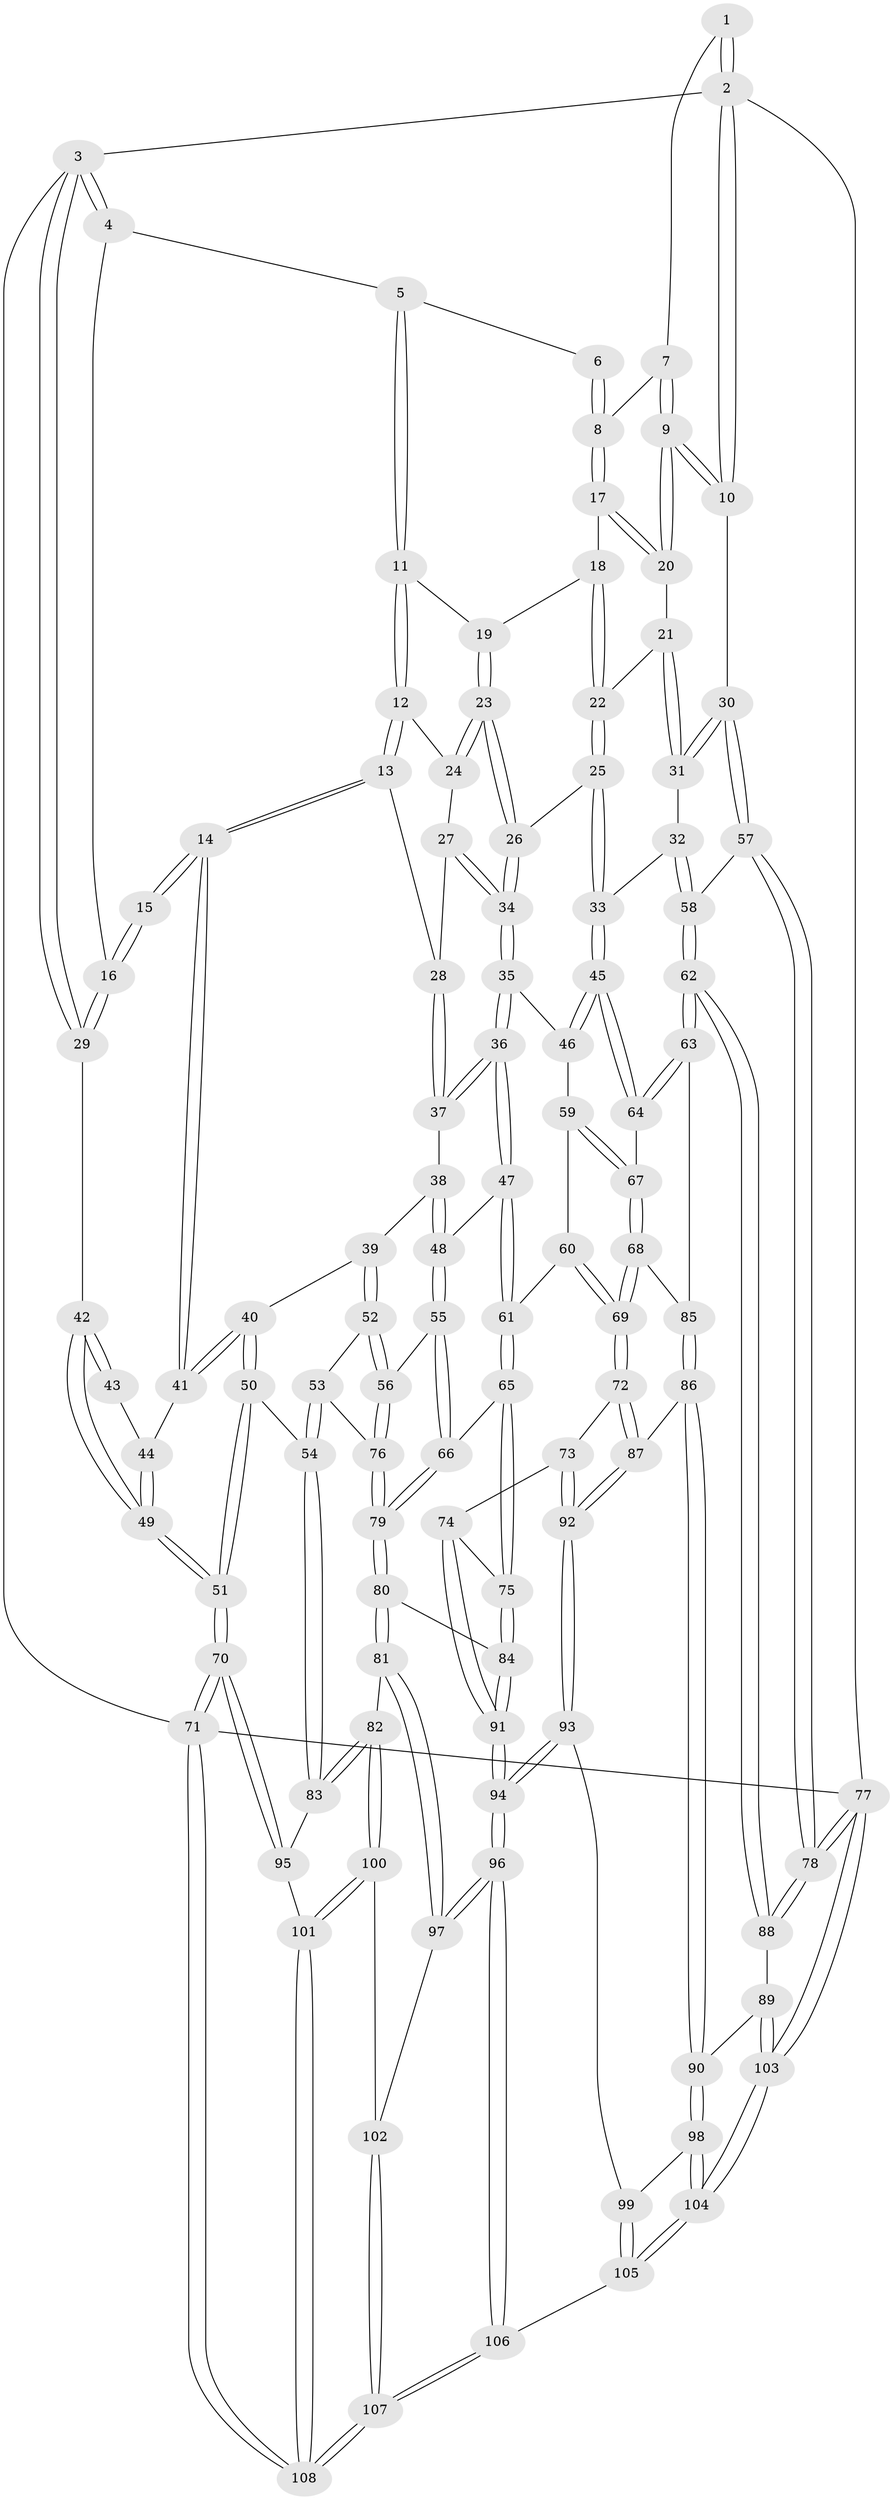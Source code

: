 // coarse degree distribution, {5: 0.05263157894736842, 4: 0.09210526315789473, 3: 0.7631578947368421, 2: 0.05263157894736842, 6: 0.039473684210526314}
// Generated by graph-tools (version 1.1) at 2025/54/03/04/25 22:54:25]
// undirected, 108 vertices, 267 edges
graph export_dot {
  node [color=gray90,style=filled];
  1 [pos="+0.6659287305375191+0"];
  2 [pos="+1+0"];
  3 [pos="+0+0"];
  4 [pos="+0.19711828795380248+0"];
  5 [pos="+0.5094834152350541+0"];
  6 [pos="+0.6640315827425062+0"];
  7 [pos="+0.8843547271676314+0.07419596615724719"];
  8 [pos="+0.7729158126381738+0.08180252010926903"];
  9 [pos="+1+0.09972079706269335"];
  10 [pos="+1+0"];
  11 [pos="+0.5203634818948997+0.05019607175189788"];
  12 [pos="+0.4303301453167127+0.190544823576388"];
  13 [pos="+0.3134089816521225+0.25243946620140756"];
  14 [pos="+0.231461239258462+0.252127631864487"];
  15 [pos="+0.22320504515189532+0.242169881643219"];
  16 [pos="+0.1790283045305857+0.13351854581358738"];
  17 [pos="+0.7616823691059423+0.16352884508417345"];
  18 [pos="+0.7424287519807959+0.18183099808780517"];
  19 [pos="+0.626750277463789+0.18077669144517927"];
  20 [pos="+0.9421704464729183+0.19323773769352012"];
  21 [pos="+0.9096875161538268+0.2523048456654509"];
  22 [pos="+0.768439545118721+0.2895688792432012"];
  23 [pos="+0.5976553568165623+0.3069714039527862"];
  24 [pos="+0.4439112095168476+0.20714609719676097"];
  25 [pos="+0.7581101099982526+0.3269814901581952"];
  26 [pos="+0.598184038968182+0.3172089608069088"];
  27 [pos="+0.4880114130090661+0.3233589099461644"];
  28 [pos="+0.3757574989790201+0.3169429144282444"];
  29 [pos="+0+0.24611083369708617"];
  30 [pos="+1+0.3739728113435914"];
  31 [pos="+0.9053720701214342+0.3681566244134318"];
  32 [pos="+0.8510811397502451+0.42551879987459346"];
  33 [pos="+0.8039799808613706+0.4323556904239626"];
  34 [pos="+0.5630782082995008+0.38137520834800226"];
  35 [pos="+0.5589513526806791+0.4116812423780404"];
  36 [pos="+0.49848652579326963+0.44778919494585334"];
  37 [pos="+0.40179360522038404+0.37343510476317304"];
  38 [pos="+0.34304165223615724+0.43276621760153855"];
  39 [pos="+0.2260998664478937+0.4126821779118383"];
  40 [pos="+0.2121489050158296+0.3947951282558428"];
  41 [pos="+0.21086029576150295+0.38702807331057626"];
  42 [pos="+0+0.3030731743347286"];
  43 [pos="+0.16422228949599024+0.26100439591694313"];
  44 [pos="+0+0.394194218138737"];
  45 [pos="+0.7816419997929844+0.4593168296201226"];
  46 [pos="+0.6237039376208336+0.46010116697348574"];
  47 [pos="+0.4980746348502937+0.44839786829642153"];
  48 [pos="+0.40702585847186157+0.49120027950999934"];
  49 [pos="+0+0.4287211684821744"];
  50 [pos="+0.0071773102742405046+0.6000936785040065"];
  51 [pos="+0+0.5656935785956613"];
  52 [pos="+0.24445460296204635+0.47044665494309357"];
  53 [pos="+0.1700202621083897+0.5910785765913971"];
  54 [pos="+0.06728130007417912+0.6381407399290434"];
  55 [pos="+0.40118451080669315+0.4998970978611272"];
  56 [pos="+0.32075303313370623+0.5730720040992134"];
  57 [pos="+1+0.5022086143505385"];
  58 [pos="+0.9671598106553432+0.516067591974063"];
  59 [pos="+0.6243179970453304+0.5098800407032007"];
  60 [pos="+0.5787412804631555+0.5675462258811671"];
  61 [pos="+0.5068298980840172+0.5760146686807966"];
  62 [pos="+0.8711015871508594+0.6560245115008736"];
  63 [pos="+0.8571544399024229+0.6474317105784811"];
  64 [pos="+0.7817546817392804+0.4694316265342192"];
  65 [pos="+0.4866318054877326+0.630912000089476"];
  66 [pos="+0.47022462378750307+0.6293037506956696"];
  67 [pos="+0.681843973555969+0.6367260760054766"];
  68 [pos="+0.6813170991644943+0.644725972906763"];
  69 [pos="+0.6271634031400264+0.6648248248182269"];
  70 [pos="+0+0.7582839987339557"];
  71 [pos="+0+1"];
  72 [pos="+0.610682101843003+0.6758472081728588"];
  73 [pos="+0.5783254997835562+0.6921207049187655"];
  74 [pos="+0.5304162965418531+0.6772855753307193"];
  75 [pos="+0.5132910488185356+0.6653934531871392"];
  76 [pos="+0.320050088975607+0.6036406927370085"];
  77 [pos="+1+1"];
  78 [pos="+1+0.8482596631881288"];
  79 [pos="+0.3326853817138+0.6431589265872134"];
  80 [pos="+0.3271289805465313+0.6594900439368564"];
  81 [pos="+0.24418993000168257+0.7583328483589064"];
  82 [pos="+0.21238154525842748+0.762793680895968"];
  83 [pos="+0.10154579731705465+0.6847371752980476"];
  84 [pos="+0.42070369665492585+0.7479163400425317"];
  85 [pos="+0.697592647492846+0.654555284463202"];
  86 [pos="+0.7289742542958285+0.7632010208213491"];
  87 [pos="+0.6782745191467646+0.7790721553815545"];
  88 [pos="+0.9311776674814085+0.7708035865396083"];
  89 [pos="+0.822852979962621+0.8349554145889639"];
  90 [pos="+0.8182801396901226+0.8364014596310276"];
  91 [pos="+0.44265507753229744+0.8533519171536446"];
  92 [pos="+0.5893308891255373+0.8426892745523383"];
  93 [pos="+0.5840443919224285+0.8627126066538501"];
  94 [pos="+0.44085009379489537+0.9019576157885018"];
  95 [pos="+0.05247240879169898+0.7942272068131553"];
  96 [pos="+0.42933803531367504+0.9124601680331711"];
  97 [pos="+0.38480717695596683+0.8911670393550117"];
  98 [pos="+0.7819327259643314+0.8744966417419137"];
  99 [pos="+0.6322238149222558+0.8959811386305203"];
  100 [pos="+0.19152150725499817+0.8083139715536528"];
  101 [pos="+0.030937702196479806+0.9206795722082977"];
  102 [pos="+0.20967546220928393+0.9447006106459526"];
  103 [pos="+1+1"];
  104 [pos="+0.7715594307775125+1"];
  105 [pos="+0.6848021714505885+1"];
  106 [pos="+0.4146411310660062+1"];
  107 [pos="+0+1"];
  108 [pos="+0+1"];
  1 -- 2;
  1 -- 2;
  1 -- 7;
  2 -- 3;
  2 -- 10;
  2 -- 10;
  2 -- 77;
  3 -- 4;
  3 -- 4;
  3 -- 29;
  3 -- 29;
  3 -- 71;
  4 -- 5;
  4 -- 16;
  5 -- 6;
  5 -- 11;
  5 -- 11;
  6 -- 8;
  6 -- 8;
  7 -- 8;
  7 -- 9;
  7 -- 9;
  8 -- 17;
  8 -- 17;
  9 -- 10;
  9 -- 10;
  9 -- 20;
  9 -- 20;
  10 -- 30;
  11 -- 12;
  11 -- 12;
  11 -- 19;
  12 -- 13;
  12 -- 13;
  12 -- 24;
  13 -- 14;
  13 -- 14;
  13 -- 28;
  14 -- 15;
  14 -- 15;
  14 -- 41;
  14 -- 41;
  15 -- 16;
  15 -- 16;
  16 -- 29;
  16 -- 29;
  17 -- 18;
  17 -- 20;
  17 -- 20;
  18 -- 19;
  18 -- 22;
  18 -- 22;
  19 -- 23;
  19 -- 23;
  20 -- 21;
  21 -- 22;
  21 -- 31;
  21 -- 31;
  22 -- 25;
  22 -- 25;
  23 -- 24;
  23 -- 24;
  23 -- 26;
  23 -- 26;
  24 -- 27;
  25 -- 26;
  25 -- 33;
  25 -- 33;
  26 -- 34;
  26 -- 34;
  27 -- 28;
  27 -- 34;
  27 -- 34;
  28 -- 37;
  28 -- 37;
  29 -- 42;
  30 -- 31;
  30 -- 31;
  30 -- 57;
  30 -- 57;
  31 -- 32;
  32 -- 33;
  32 -- 58;
  32 -- 58;
  33 -- 45;
  33 -- 45;
  34 -- 35;
  34 -- 35;
  35 -- 36;
  35 -- 36;
  35 -- 46;
  36 -- 37;
  36 -- 37;
  36 -- 47;
  36 -- 47;
  37 -- 38;
  38 -- 39;
  38 -- 48;
  38 -- 48;
  39 -- 40;
  39 -- 52;
  39 -- 52;
  40 -- 41;
  40 -- 41;
  40 -- 50;
  40 -- 50;
  41 -- 44;
  42 -- 43;
  42 -- 43;
  42 -- 49;
  42 -- 49;
  43 -- 44;
  44 -- 49;
  44 -- 49;
  45 -- 46;
  45 -- 46;
  45 -- 64;
  45 -- 64;
  46 -- 59;
  47 -- 48;
  47 -- 61;
  47 -- 61;
  48 -- 55;
  48 -- 55;
  49 -- 51;
  49 -- 51;
  50 -- 51;
  50 -- 51;
  50 -- 54;
  51 -- 70;
  51 -- 70;
  52 -- 53;
  52 -- 56;
  52 -- 56;
  53 -- 54;
  53 -- 54;
  53 -- 76;
  54 -- 83;
  54 -- 83;
  55 -- 56;
  55 -- 66;
  55 -- 66;
  56 -- 76;
  56 -- 76;
  57 -- 58;
  57 -- 78;
  57 -- 78;
  58 -- 62;
  58 -- 62;
  59 -- 60;
  59 -- 67;
  59 -- 67;
  60 -- 61;
  60 -- 69;
  60 -- 69;
  61 -- 65;
  61 -- 65;
  62 -- 63;
  62 -- 63;
  62 -- 88;
  62 -- 88;
  63 -- 64;
  63 -- 64;
  63 -- 85;
  64 -- 67;
  65 -- 66;
  65 -- 75;
  65 -- 75;
  66 -- 79;
  66 -- 79;
  67 -- 68;
  67 -- 68;
  68 -- 69;
  68 -- 69;
  68 -- 85;
  69 -- 72;
  69 -- 72;
  70 -- 71;
  70 -- 71;
  70 -- 95;
  70 -- 95;
  71 -- 108;
  71 -- 108;
  71 -- 77;
  72 -- 73;
  72 -- 87;
  72 -- 87;
  73 -- 74;
  73 -- 92;
  73 -- 92;
  74 -- 75;
  74 -- 91;
  74 -- 91;
  75 -- 84;
  75 -- 84;
  76 -- 79;
  76 -- 79;
  77 -- 78;
  77 -- 78;
  77 -- 103;
  77 -- 103;
  78 -- 88;
  78 -- 88;
  79 -- 80;
  79 -- 80;
  80 -- 81;
  80 -- 81;
  80 -- 84;
  81 -- 82;
  81 -- 97;
  81 -- 97;
  82 -- 83;
  82 -- 83;
  82 -- 100;
  82 -- 100;
  83 -- 95;
  84 -- 91;
  84 -- 91;
  85 -- 86;
  85 -- 86;
  86 -- 87;
  86 -- 90;
  86 -- 90;
  87 -- 92;
  87 -- 92;
  88 -- 89;
  89 -- 90;
  89 -- 103;
  89 -- 103;
  90 -- 98;
  90 -- 98;
  91 -- 94;
  91 -- 94;
  92 -- 93;
  92 -- 93;
  93 -- 94;
  93 -- 94;
  93 -- 99;
  94 -- 96;
  94 -- 96;
  95 -- 101;
  96 -- 97;
  96 -- 97;
  96 -- 106;
  96 -- 106;
  97 -- 102;
  98 -- 99;
  98 -- 104;
  98 -- 104;
  99 -- 105;
  99 -- 105;
  100 -- 101;
  100 -- 101;
  100 -- 102;
  101 -- 108;
  101 -- 108;
  102 -- 107;
  102 -- 107;
  103 -- 104;
  103 -- 104;
  104 -- 105;
  104 -- 105;
  105 -- 106;
  106 -- 107;
  106 -- 107;
  107 -- 108;
  107 -- 108;
}
